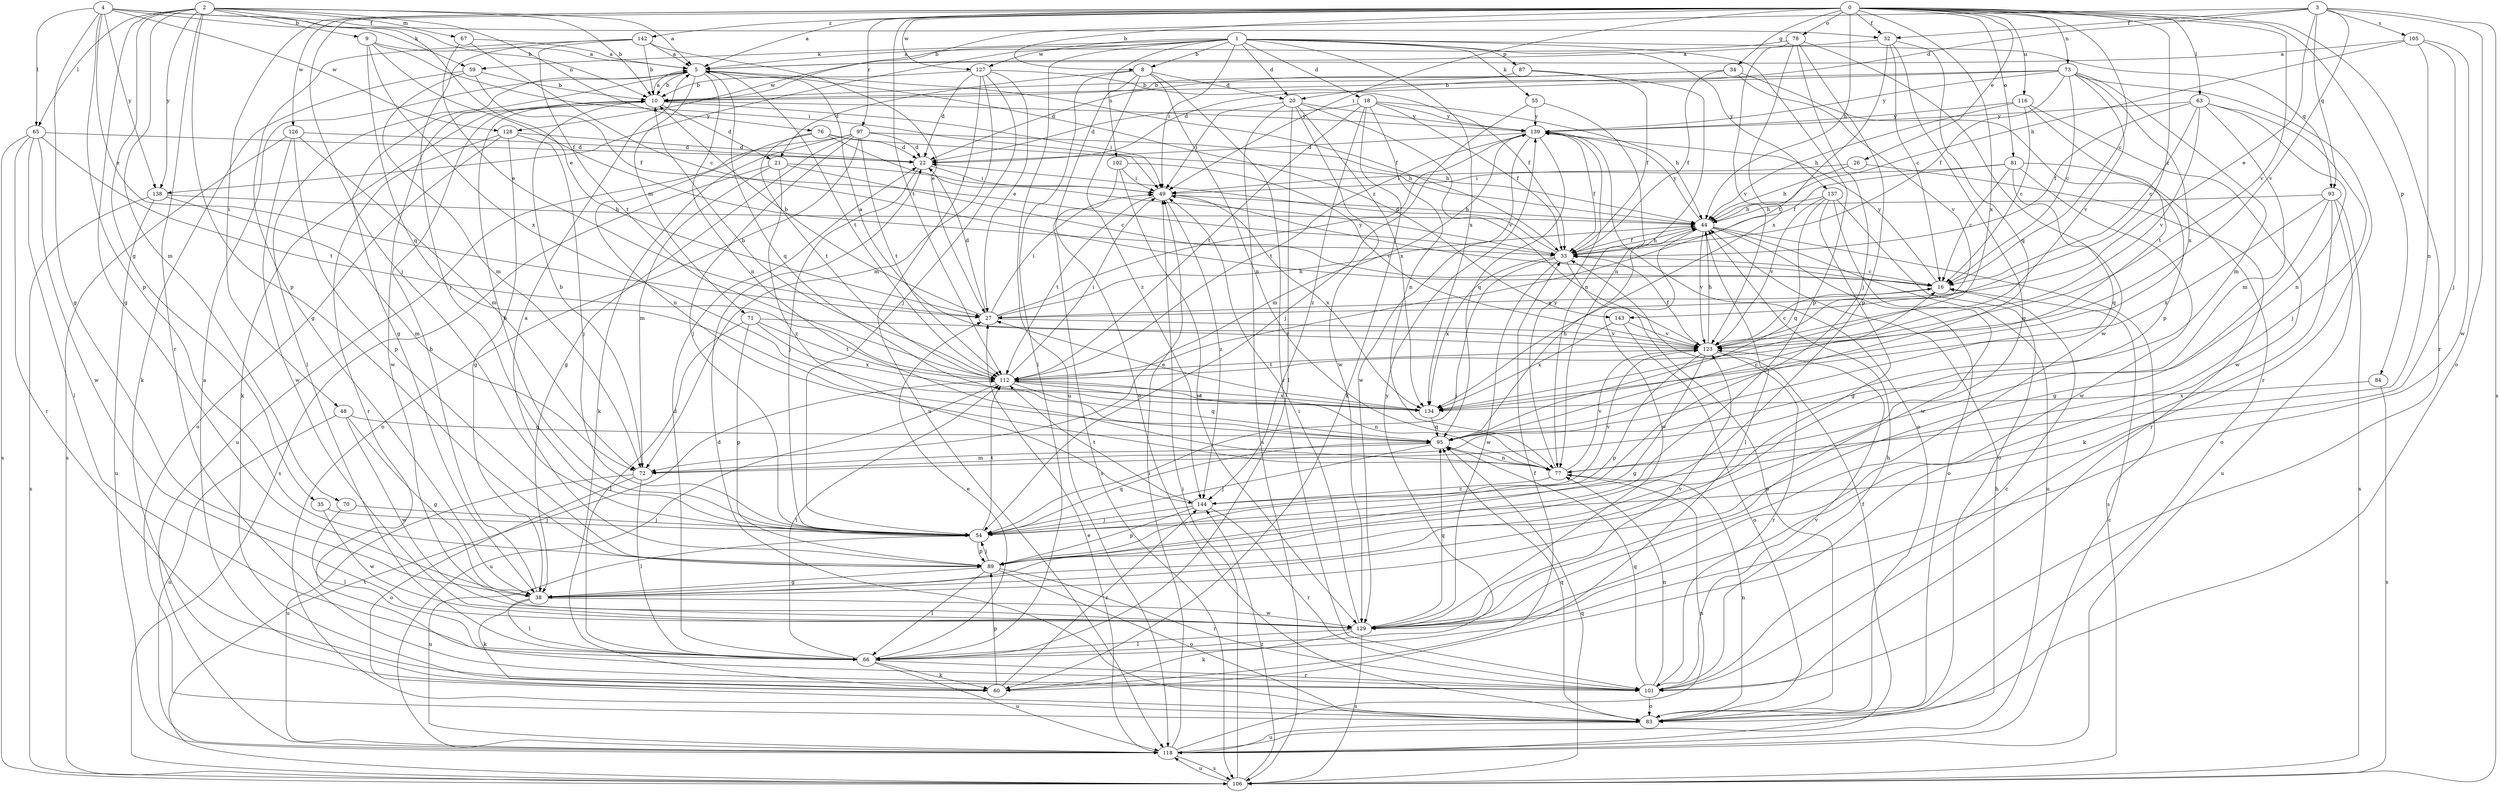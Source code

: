 strict digraph  {
0;
1;
2;
3;
4;
5;
8;
9;
10;
16;
18;
20;
21;
22;
26;
27;
32;
33;
34;
35;
38;
44;
48;
49;
54;
55;
59;
60;
63;
65;
66;
67;
70;
71;
72;
73;
76;
77;
78;
81;
83;
84;
87;
89;
93;
95;
97;
101;
102;
105;
106;
112;
116;
118;
123;
126;
127;
128;
129;
134;
137;
138;
139;
142;
143;
144;
0 -> 5  [label=a];
0 -> 8  [label=b];
0 -> 16  [label=c];
0 -> 26  [label=e];
0 -> 32  [label=f];
0 -> 34  [label=g];
0 -> 44  [label=h];
0 -> 48  [label=i];
0 -> 49  [label=i];
0 -> 54  [label=j];
0 -> 63  [label=l];
0 -> 73  [label=n];
0 -> 78  [label=o];
0 -> 81  [label=o];
0 -> 84  [label=p];
0 -> 97  [label=r];
0 -> 101  [label=r];
0 -> 112  [label=t];
0 -> 116  [label=u];
0 -> 123  [label=v];
0 -> 126  [label=w];
0 -> 127  [label=w];
0 -> 134  [label=x];
0 -> 142  [label=z];
0 -> 143  [label=z];
1 -> 8  [label=b];
1 -> 18  [label=d];
1 -> 20  [label=d];
1 -> 49  [label=i];
1 -> 55  [label=k];
1 -> 59  [label=k];
1 -> 87  [label=p];
1 -> 89  [label=p];
1 -> 93  [label=q];
1 -> 102  [label=s];
1 -> 118  [label=u];
1 -> 127  [label=w];
1 -> 128  [label=w];
1 -> 134  [label=x];
1 -> 137  [label=y];
1 -> 138  [label=y];
2 -> 5  [label=a];
2 -> 9  [label=b];
2 -> 10  [label=b];
2 -> 27  [label=e];
2 -> 35  [label=g];
2 -> 38  [label=g];
2 -> 65  [label=l];
2 -> 67  [label=m];
2 -> 70  [label=m];
2 -> 76  [label=n];
2 -> 89  [label=p];
2 -> 101  [label=r];
2 -> 138  [label=y];
3 -> 10  [label=b];
3 -> 20  [label=d];
3 -> 27  [label=e];
3 -> 32  [label=f];
3 -> 83  [label=o];
3 -> 93  [label=q];
3 -> 105  [label=s];
3 -> 106  [label=s];
3 -> 123  [label=v];
4 -> 10  [label=b];
4 -> 27  [label=e];
4 -> 32  [label=f];
4 -> 38  [label=g];
4 -> 59  [label=k];
4 -> 65  [label=l];
4 -> 89  [label=p];
4 -> 128  [label=w];
4 -> 138  [label=y];
5 -> 10  [label=b];
5 -> 33  [label=f];
5 -> 38  [label=g];
5 -> 66  [label=l];
5 -> 71  [label=m];
5 -> 77  [label=n];
5 -> 95  [label=q];
5 -> 112  [label=t];
5 -> 143  [label=z];
8 -> 20  [label=d];
8 -> 21  [label=d];
8 -> 66  [label=l];
8 -> 77  [label=n];
8 -> 83  [label=o];
8 -> 101  [label=r];
8 -> 144  [label=z];
9 -> 5  [label=a];
9 -> 33  [label=f];
9 -> 49  [label=i];
9 -> 95  [label=q];
9 -> 134  [label=x];
10 -> 5  [label=a];
10 -> 21  [label=d];
10 -> 49  [label=i];
10 -> 60  [label=k];
10 -> 129  [label=w];
10 -> 139  [label=y];
16 -> 27  [label=e];
16 -> 49  [label=i];
16 -> 139  [label=y];
18 -> 22  [label=d];
18 -> 33  [label=f];
18 -> 44  [label=h];
18 -> 60  [label=k];
18 -> 77  [label=n];
18 -> 112  [label=t];
18 -> 139  [label=y];
18 -> 144  [label=z];
20 -> 49  [label=i];
20 -> 66  [label=l];
20 -> 106  [label=s];
20 -> 123  [label=v];
20 -> 129  [label=w];
20 -> 134  [label=x];
20 -> 139  [label=y];
21 -> 16  [label=c];
21 -> 49  [label=i];
21 -> 72  [label=m];
21 -> 106  [label=s];
21 -> 144  [label=z];
22 -> 49  [label=i];
22 -> 54  [label=j];
26 -> 44  [label=h];
26 -> 49  [label=i];
26 -> 101  [label=r];
27 -> 10  [label=b];
27 -> 22  [label=d];
27 -> 44  [label=h];
27 -> 49  [label=i];
27 -> 123  [label=v];
27 -> 139  [label=y];
32 -> 5  [label=a];
32 -> 16  [label=c];
32 -> 38  [label=g];
32 -> 95  [label=q];
32 -> 112  [label=t];
33 -> 16  [label=c];
33 -> 22  [label=d];
33 -> 44  [label=h];
33 -> 54  [label=j];
33 -> 83  [label=o];
33 -> 129  [label=w];
33 -> 134  [label=x];
34 -> 10  [label=b];
34 -> 22  [label=d];
34 -> 33  [label=f];
34 -> 89  [label=p];
34 -> 123  [label=v];
35 -> 54  [label=j];
35 -> 129  [label=w];
38 -> 10  [label=b];
38 -> 60  [label=k];
38 -> 66  [label=l];
38 -> 129  [label=w];
44 -> 33  [label=f];
44 -> 66  [label=l];
44 -> 83  [label=o];
44 -> 106  [label=s];
44 -> 118  [label=u];
44 -> 123  [label=v];
44 -> 129  [label=w];
44 -> 139  [label=y];
48 -> 38  [label=g];
48 -> 95  [label=q];
48 -> 118  [label=u];
48 -> 129  [label=w];
49 -> 44  [label=h];
49 -> 112  [label=t];
49 -> 134  [label=x];
49 -> 144  [label=z];
54 -> 10  [label=b];
54 -> 89  [label=p];
54 -> 95  [label=q];
54 -> 112  [label=t];
54 -> 118  [label=u];
55 -> 54  [label=j];
55 -> 77  [label=n];
55 -> 139  [label=y];
59 -> 10  [label=b];
59 -> 33  [label=f];
59 -> 60  [label=k];
59 -> 72  [label=m];
60 -> 5  [label=a];
60 -> 33  [label=f];
60 -> 89  [label=p];
60 -> 144  [label=z];
63 -> 16  [label=c];
63 -> 33  [label=f];
63 -> 54  [label=j];
63 -> 72  [label=m];
63 -> 77  [label=n];
63 -> 123  [label=v];
63 -> 139  [label=y];
65 -> 22  [label=d];
65 -> 66  [label=l];
65 -> 101  [label=r];
65 -> 106  [label=s];
65 -> 112  [label=t];
65 -> 129  [label=w];
66 -> 22  [label=d];
66 -> 27  [label=e];
66 -> 60  [label=k];
66 -> 101  [label=r];
66 -> 112  [label=t];
66 -> 118  [label=u];
66 -> 139  [label=y];
67 -> 5  [label=a];
67 -> 16  [label=c];
67 -> 27  [label=e];
70 -> 54  [label=j];
70 -> 66  [label=l];
71 -> 66  [label=l];
71 -> 89  [label=p];
71 -> 112  [label=t];
71 -> 123  [label=v];
71 -> 134  [label=x];
72 -> 10  [label=b];
72 -> 66  [label=l];
72 -> 83  [label=o];
72 -> 118  [label=u];
73 -> 10  [label=b];
73 -> 16  [label=c];
73 -> 22  [label=d];
73 -> 33  [label=f];
73 -> 72  [label=m];
73 -> 101  [label=r];
73 -> 123  [label=v];
73 -> 134  [label=x];
73 -> 139  [label=y];
76 -> 22  [label=d];
76 -> 33  [label=f];
76 -> 44  [label=h];
76 -> 77  [label=n];
76 -> 112  [label=t];
77 -> 123  [label=v];
77 -> 139  [label=y];
77 -> 144  [label=z];
78 -> 5  [label=a];
78 -> 54  [label=j];
78 -> 89  [label=p];
78 -> 123  [label=v];
78 -> 129  [label=w];
78 -> 134  [label=x];
81 -> 16  [label=c];
81 -> 33  [label=f];
81 -> 49  [label=i];
81 -> 83  [label=o];
81 -> 95  [label=q];
81 -> 129  [label=w];
83 -> 22  [label=d];
83 -> 77  [label=n];
83 -> 95  [label=q];
83 -> 118  [label=u];
84 -> 106  [label=s];
84 -> 134  [label=x];
87 -> 10  [label=b];
87 -> 33  [label=f];
87 -> 77  [label=n];
89 -> 5  [label=a];
89 -> 38  [label=g];
89 -> 54  [label=j];
89 -> 66  [label=l];
89 -> 83  [label=o];
89 -> 101  [label=r];
93 -> 38  [label=g];
93 -> 44  [label=h];
93 -> 60  [label=k];
93 -> 106  [label=s];
93 -> 118  [label=u];
93 -> 134  [label=x];
95 -> 16  [label=c];
95 -> 44  [label=h];
95 -> 54  [label=j];
95 -> 72  [label=m];
95 -> 77  [label=n];
97 -> 22  [label=d];
97 -> 38  [label=g];
97 -> 44  [label=h];
97 -> 54  [label=j];
97 -> 60  [label=k];
97 -> 83  [label=o];
97 -> 112  [label=t];
97 -> 118  [label=u];
101 -> 16  [label=c];
101 -> 44  [label=h];
101 -> 77  [label=n];
101 -> 83  [label=o];
101 -> 95  [label=q];
101 -> 123  [label=v];
102 -> 49  [label=i];
102 -> 106  [label=s];
102 -> 123  [label=v];
102 -> 129  [label=w];
105 -> 5  [label=a];
105 -> 44  [label=h];
105 -> 54  [label=j];
105 -> 77  [label=n];
105 -> 129  [label=w];
106 -> 49  [label=i];
106 -> 95  [label=q];
106 -> 112  [label=t];
106 -> 118  [label=u];
106 -> 144  [label=z];
112 -> 10  [label=b];
112 -> 49  [label=i];
112 -> 77  [label=n];
112 -> 95  [label=q];
112 -> 118  [label=u];
112 -> 134  [label=x];
116 -> 16  [label=c];
116 -> 44  [label=h];
116 -> 112  [label=t];
116 -> 129  [label=w];
116 -> 139  [label=y];
118 -> 16  [label=c];
118 -> 27  [label=e];
118 -> 33  [label=f];
118 -> 44  [label=h];
118 -> 49  [label=i];
118 -> 77  [label=n];
118 -> 106  [label=s];
123 -> 5  [label=a];
123 -> 16  [label=c];
123 -> 33  [label=f];
123 -> 38  [label=g];
123 -> 44  [label=h];
123 -> 89  [label=p];
123 -> 101  [label=r];
123 -> 112  [label=t];
126 -> 22  [label=d];
126 -> 72  [label=m];
126 -> 89  [label=p];
126 -> 106  [label=s];
126 -> 129  [label=w];
127 -> 10  [label=b];
127 -> 22  [label=d];
127 -> 27  [label=e];
127 -> 33  [label=f];
127 -> 54  [label=j];
127 -> 72  [label=m];
127 -> 118  [label=u];
128 -> 22  [label=d];
128 -> 38  [label=g];
128 -> 54  [label=j];
128 -> 83  [label=o];
128 -> 101  [label=r];
129 -> 49  [label=i];
129 -> 60  [label=k];
129 -> 66  [label=l];
129 -> 95  [label=q];
129 -> 106  [label=s];
129 -> 123  [label=v];
134 -> 27  [label=e];
134 -> 95  [label=q];
134 -> 112  [label=t];
137 -> 38  [label=g];
137 -> 44  [label=h];
137 -> 83  [label=o];
137 -> 95  [label=q];
137 -> 123  [label=v];
137 -> 129  [label=w];
138 -> 44  [label=h];
138 -> 72  [label=m];
138 -> 106  [label=s];
138 -> 118  [label=u];
139 -> 22  [label=d];
139 -> 33  [label=f];
139 -> 72  [label=m];
139 -> 83  [label=o];
139 -> 95  [label=q];
139 -> 112  [label=t];
139 -> 129  [label=w];
142 -> 5  [label=a];
142 -> 10  [label=b];
142 -> 27  [label=e];
142 -> 38  [label=g];
142 -> 54  [label=j];
142 -> 112  [label=t];
143 -> 83  [label=o];
143 -> 123  [label=v];
143 -> 134  [label=x];
144 -> 54  [label=j];
144 -> 89  [label=p];
144 -> 101  [label=r];
144 -> 112  [label=t];
144 -> 123  [label=v];
}
